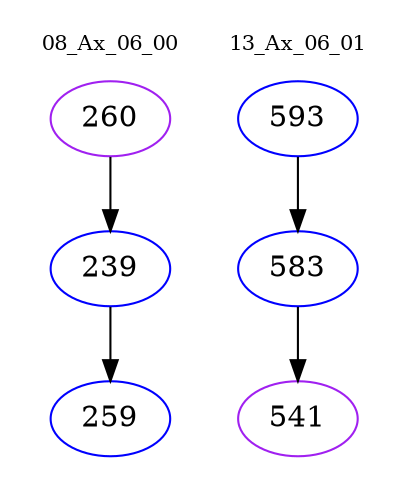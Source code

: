 digraph{
subgraph cluster_0 {
color = white
label = "08_Ax_06_00";
fontsize=10;
T0_260 [label="260", color="purple"]
T0_260 -> T0_239 [color="black"]
T0_239 [label="239", color="blue"]
T0_239 -> T0_259 [color="black"]
T0_259 [label="259", color="blue"]
}
subgraph cluster_1 {
color = white
label = "13_Ax_06_01";
fontsize=10;
T1_593 [label="593", color="blue"]
T1_593 -> T1_583 [color="black"]
T1_583 [label="583", color="blue"]
T1_583 -> T1_541 [color="black"]
T1_541 [label="541", color="purple"]
}
}
